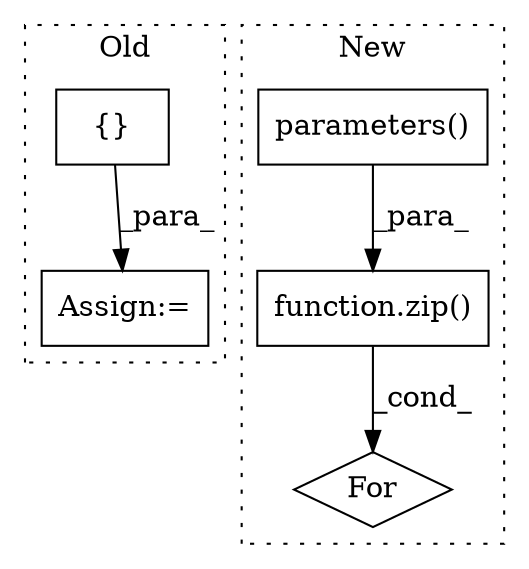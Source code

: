 digraph G {
subgraph cluster0 {
1 [label="{}" a="59" s="3593,3593" l="2,1" shape="box"];
3 [label="Assign:=" a="68" s="3590" l="3" shape="box"];
label = "Old";
style="dotted";
}
subgraph cluster1 {
2 [label="parameters()" a="75" s="4183" l="15" shape="box"];
4 [label="For" a="107" s="4157,4216" l="4,22" shape="diamond"];
5 [label="function.zip()" a="75" s="4179,4215" l="4,1" shape="box"];
label = "New";
style="dotted";
}
1 -> 3 [label="_para_"];
2 -> 5 [label="_para_"];
5 -> 4 [label="_cond_"];
}